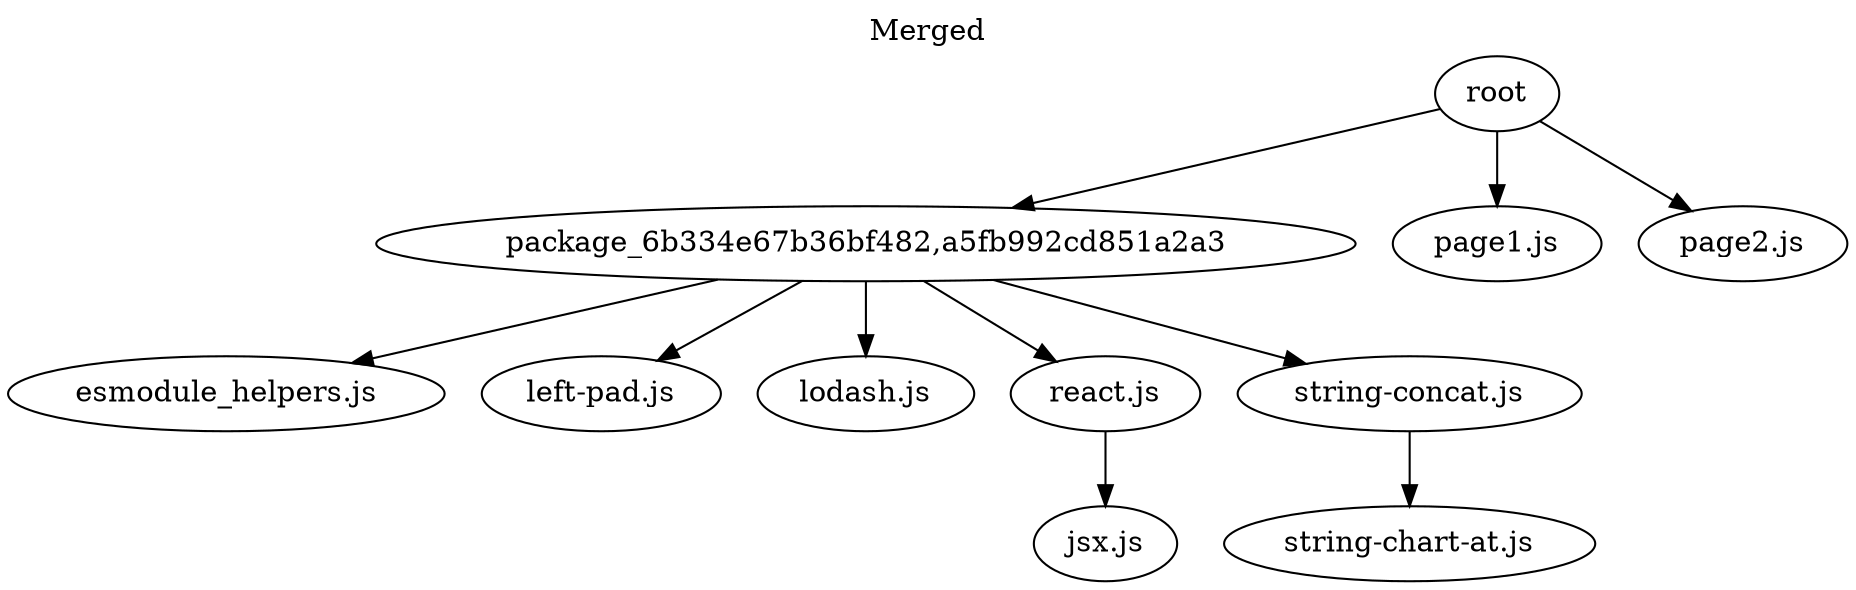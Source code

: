 digraph merged {
  labelloc="t";
  label="Merged";
  layout="dot";

  "esmodule_helpers.js";
  "jsx.js";
  "left-pad.js";
  "lodash.js";
  "package_6b334e67b36bf482,a5fb992cd851a2a3";
  "page1.js";
  "page2.js";
  "react.js";
  "root";
  "string-chart-at.js";
  "string-concat.js";

  "package_6b334e67b36bf482,a5fb992cd851a2a3" -> "esmodule_helpers.js";
  "package_6b334e67b36bf482,a5fb992cd851a2a3" -> "left-pad.js";
  "package_6b334e67b36bf482,a5fb992cd851a2a3" -> "lodash.js";
  "package_6b334e67b36bf482,a5fb992cd851a2a3" -> "react.js";
  "package_6b334e67b36bf482,a5fb992cd851a2a3" -> "string-concat.js";
  "react.js" -> "jsx.js";
  "root" -> "package_6b334e67b36bf482,a5fb992cd851a2a3";
  "root" -> "page1.js";
  "root" -> "page2.js";
  "string-concat.js" -> "string-chart-at.js";
}